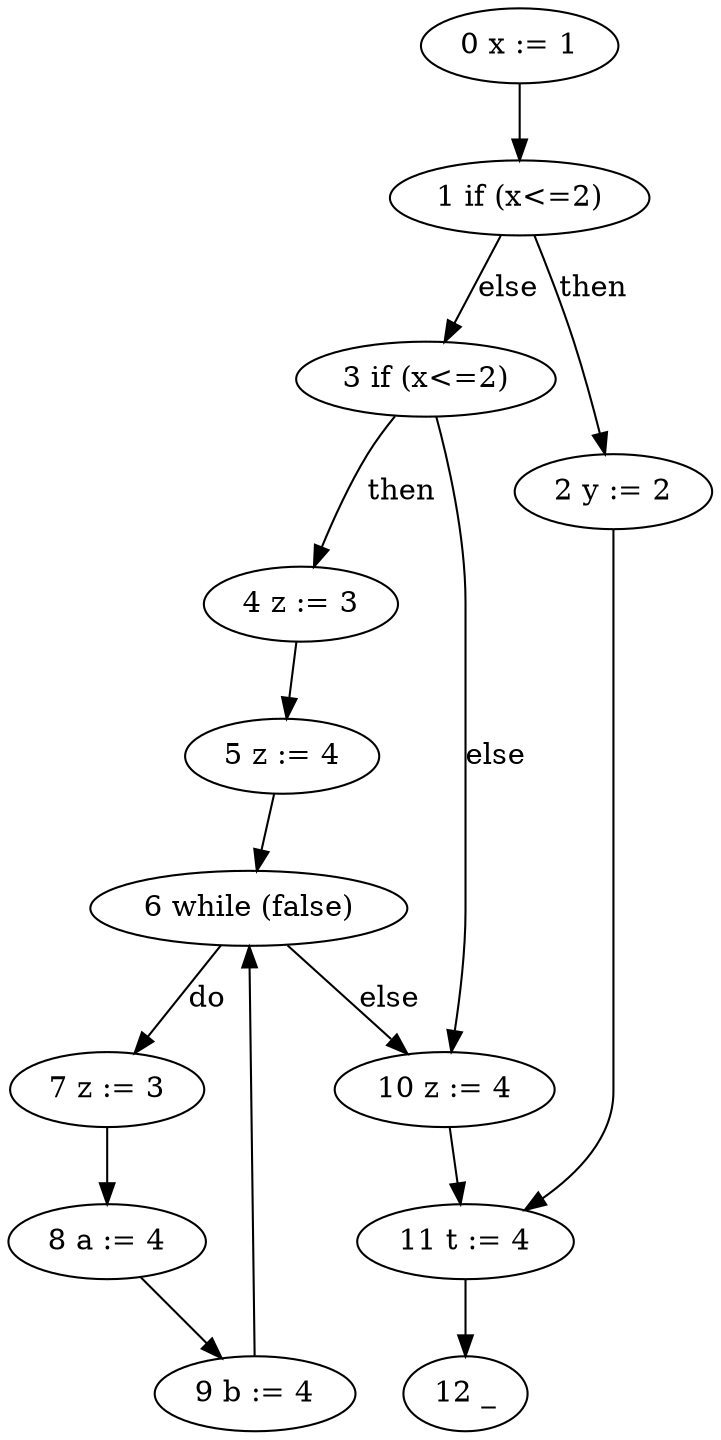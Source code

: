 digraph CFG {
	"3 if (x<=2)" -> "10 z := 4" [label = else]
	"6 while (false)" -> "10 z := 4" [label = else]
	"6 while (false)" -> "7 z := 3" [label = do]
	"10 z := 4" -> "11 t := 4"
	"9 b := 4" -> "6 while (false)"
	"1 if (x<=2)" -> "2 y := 2" [label = then]
	"0 x := 1" -> "1 if (x<=2)"
	"2 y := 2" -> "11 t := 4"
	"3 if (x<=2)" -> "4 z := 3" [label = then]
	"5 z := 4" -> "6 while (false)"
	"7 z := 3" -> "8 a := 4"
	"11 t := 4" -> "12 _"
	"1 if (x<=2)" -> "3 if (x<=2)" [label = else]
	"8 a := 4" -> "9 b := 4"
	"4 z := 3" -> "5 z := 4"
}